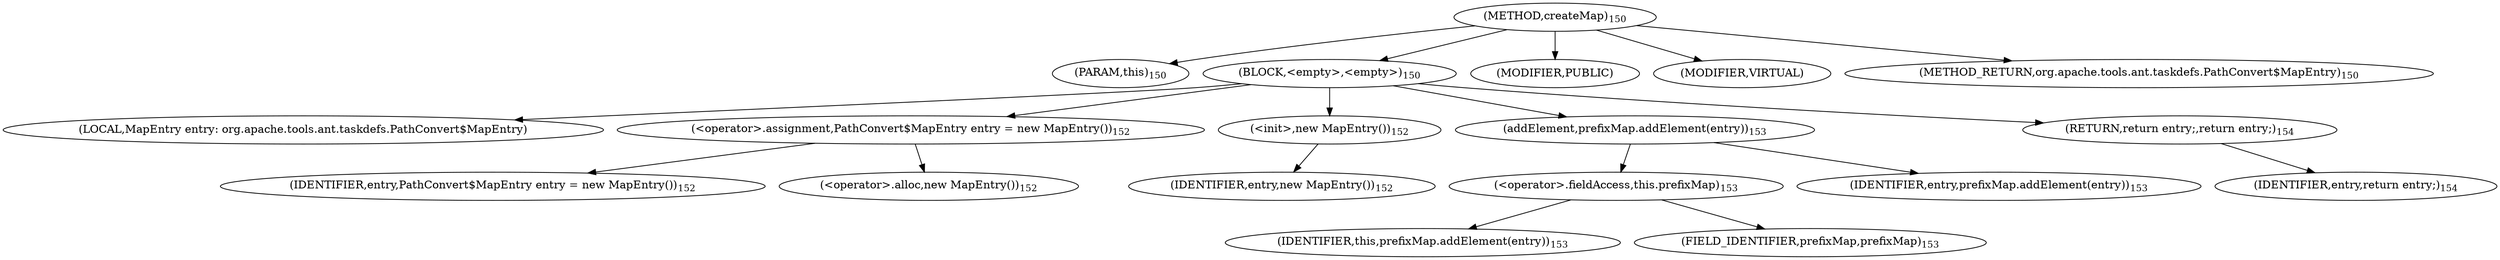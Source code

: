digraph "createMap" {  
"219" [label = <(METHOD,createMap)<SUB>150</SUB>> ]
"220" [label = <(PARAM,this)<SUB>150</SUB>> ]
"221" [label = <(BLOCK,&lt;empty&gt;,&lt;empty&gt;)<SUB>150</SUB>> ]
"28" [label = <(LOCAL,MapEntry entry: org.apache.tools.ant.taskdefs.PathConvert$MapEntry)> ]
"222" [label = <(&lt;operator&gt;.assignment,PathConvert$MapEntry entry = new MapEntry())<SUB>152</SUB>> ]
"223" [label = <(IDENTIFIER,entry,PathConvert$MapEntry entry = new MapEntry())<SUB>152</SUB>> ]
"224" [label = <(&lt;operator&gt;.alloc,new MapEntry())<SUB>152</SUB>> ]
"225" [label = <(&lt;init&gt;,new MapEntry())<SUB>152</SUB>> ]
"27" [label = <(IDENTIFIER,entry,new MapEntry())<SUB>152</SUB>> ]
"226" [label = <(addElement,prefixMap.addElement(entry))<SUB>153</SUB>> ]
"227" [label = <(&lt;operator&gt;.fieldAccess,this.prefixMap)<SUB>153</SUB>> ]
"228" [label = <(IDENTIFIER,this,prefixMap.addElement(entry))<SUB>153</SUB>> ]
"229" [label = <(FIELD_IDENTIFIER,prefixMap,prefixMap)<SUB>153</SUB>> ]
"230" [label = <(IDENTIFIER,entry,prefixMap.addElement(entry))<SUB>153</SUB>> ]
"231" [label = <(RETURN,return entry;,return entry;)<SUB>154</SUB>> ]
"232" [label = <(IDENTIFIER,entry,return entry;)<SUB>154</SUB>> ]
"233" [label = <(MODIFIER,PUBLIC)> ]
"234" [label = <(MODIFIER,VIRTUAL)> ]
"235" [label = <(METHOD_RETURN,org.apache.tools.ant.taskdefs.PathConvert$MapEntry)<SUB>150</SUB>> ]
  "219" -> "220" 
  "219" -> "221" 
  "219" -> "233" 
  "219" -> "234" 
  "219" -> "235" 
  "221" -> "28" 
  "221" -> "222" 
  "221" -> "225" 
  "221" -> "226" 
  "221" -> "231" 
  "222" -> "223" 
  "222" -> "224" 
  "225" -> "27" 
  "226" -> "227" 
  "226" -> "230" 
  "227" -> "228" 
  "227" -> "229" 
  "231" -> "232" 
}
